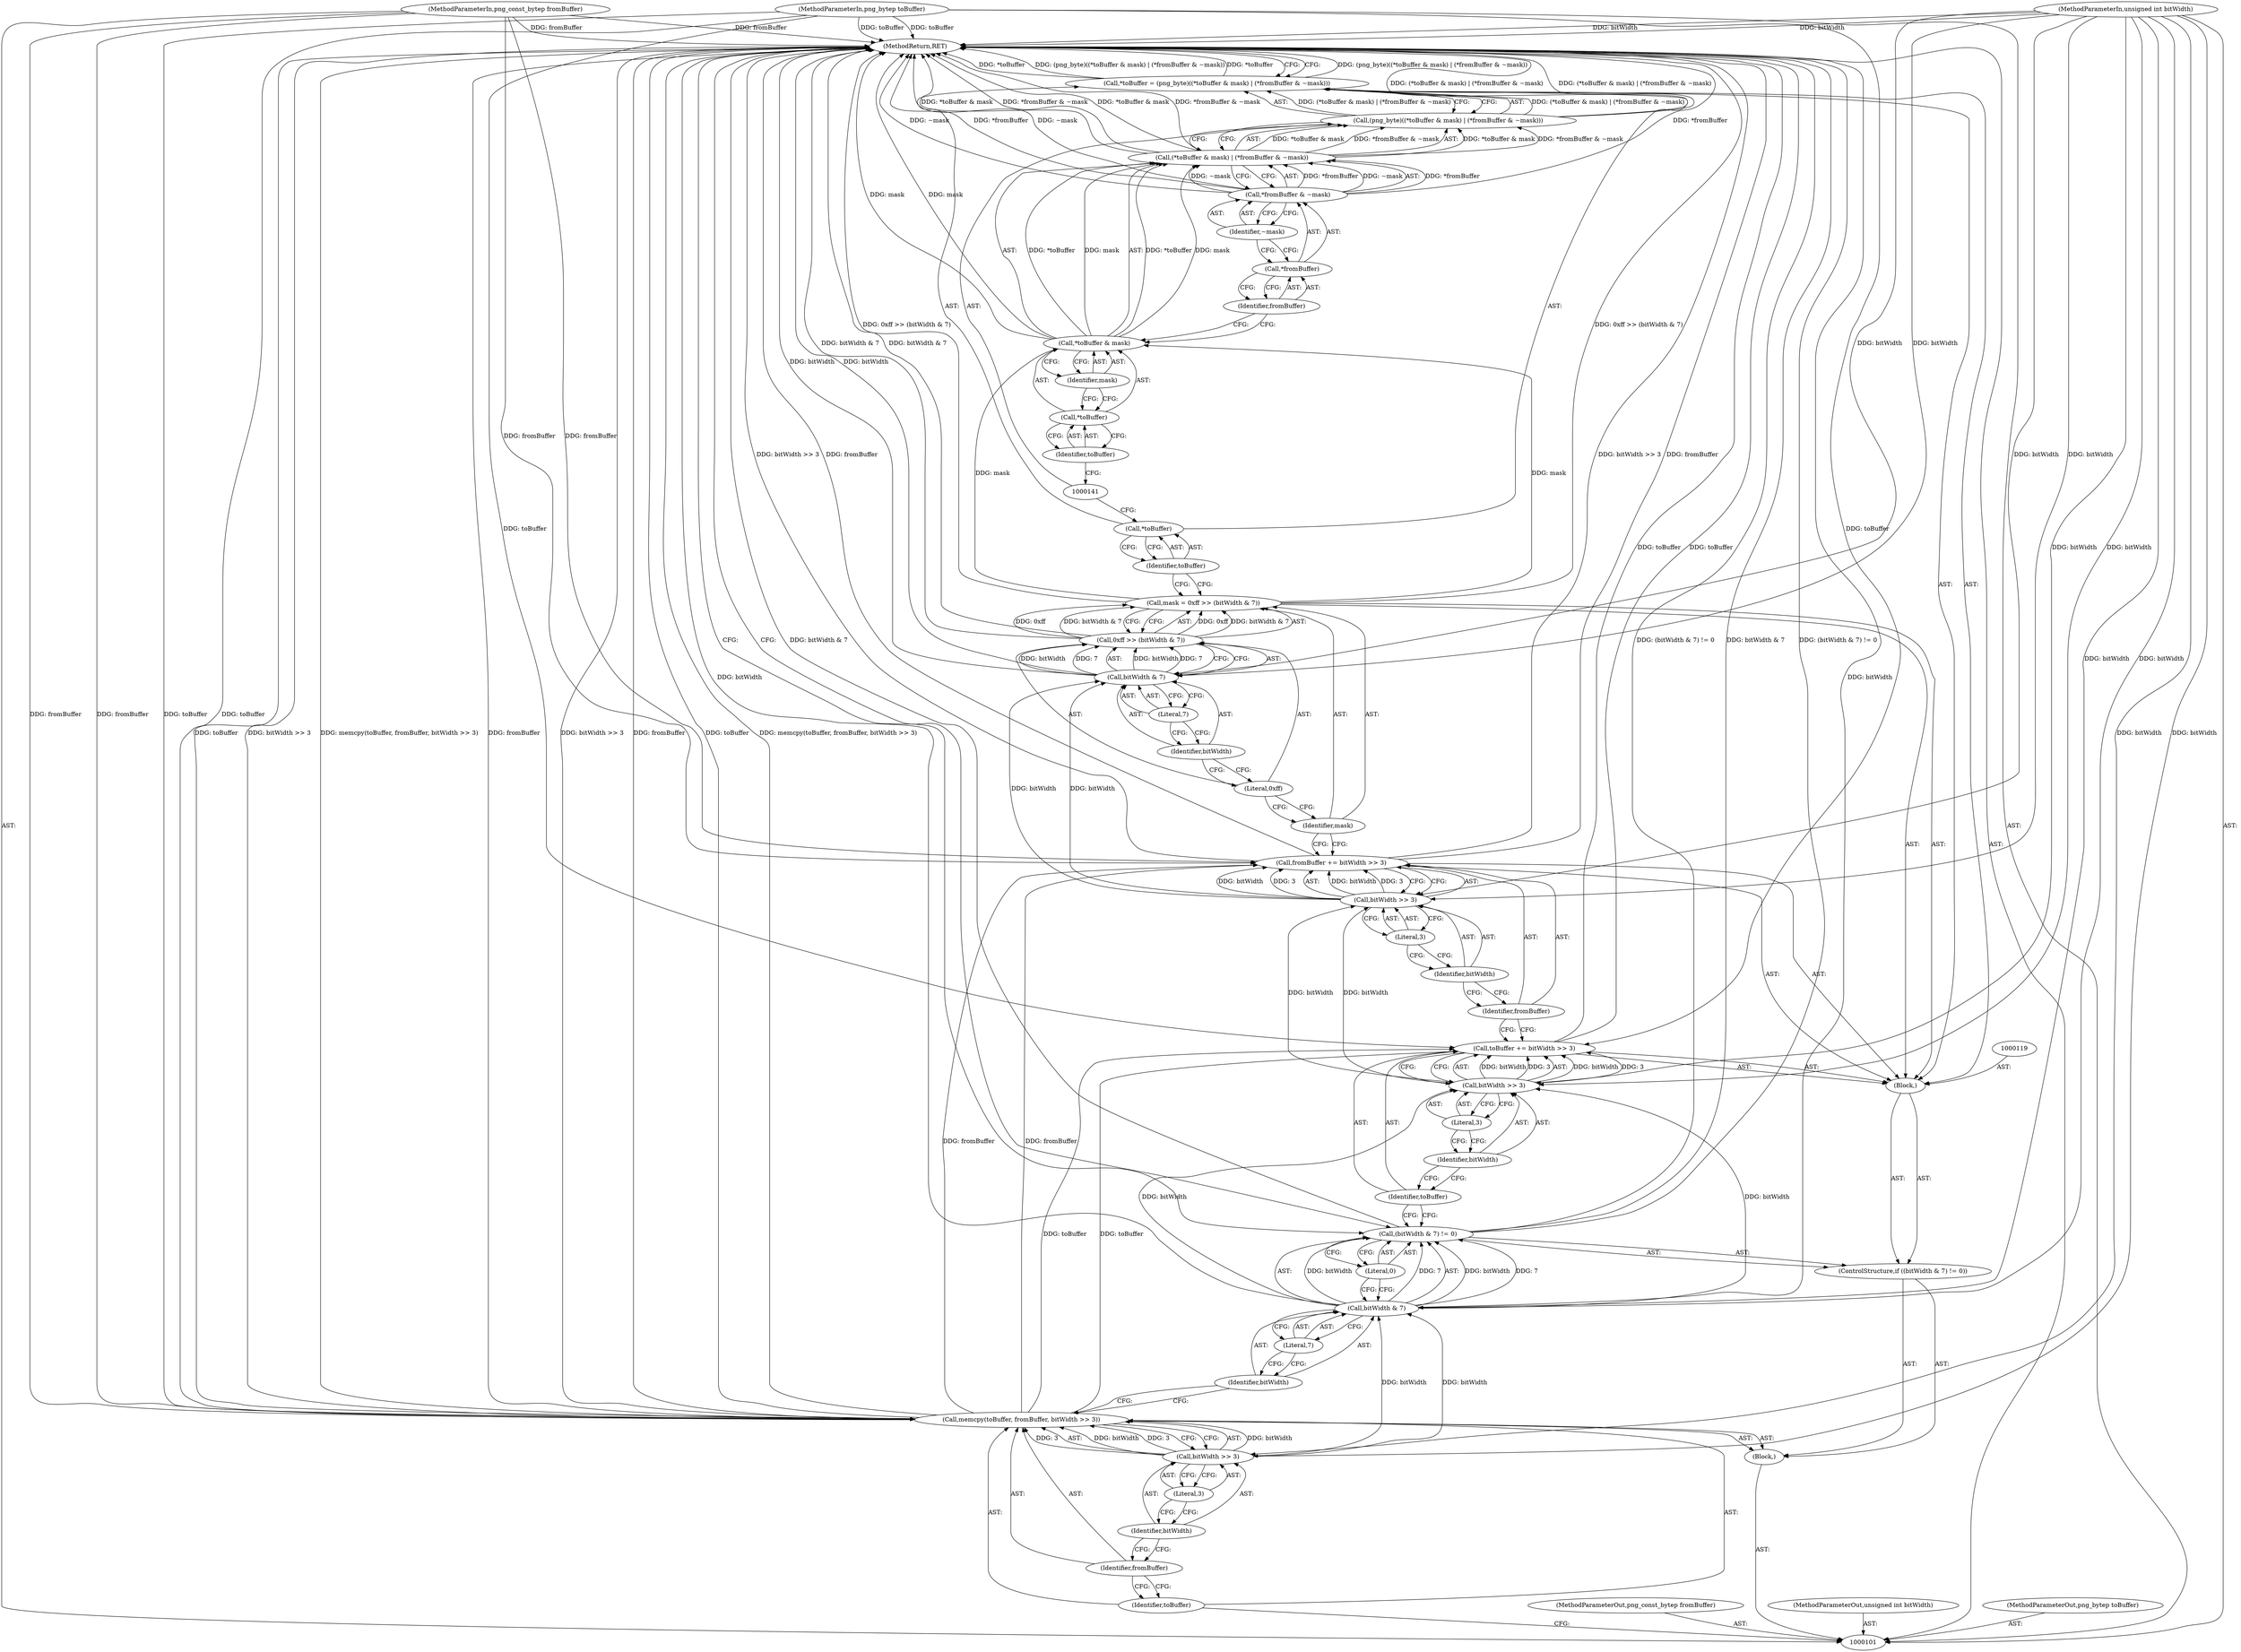 digraph "1_Android_9d4853418ab2f754c2b63e091c29c5529b8b86ca_122" {
"1000151" [label="(MethodReturn,RET)"];
"1000103" [label="(MethodParameterIn,png_const_bytep fromBuffer)"];
"1000206" [label="(MethodParameterOut,png_const_bytep fromBuffer)"];
"1000104" [label="(MethodParameterIn,unsigned int bitWidth)"];
"1000207" [label="(MethodParameterOut,unsigned int bitWidth)"];
"1000102" [label="(MethodParameterIn,png_bytep toBuffer)"];
"1000205" [label="(MethodParameterOut,png_bytep toBuffer)"];
"1000122" [label="(Call,bitWidth >> 3)"];
"1000123" [label="(Identifier,bitWidth)"];
"1000124" [label="(Literal,3)"];
"1000120" [label="(Call,toBuffer += bitWidth >> 3)"];
"1000121" [label="(Identifier,toBuffer)"];
"1000127" [label="(Call,bitWidth >> 3)"];
"1000128" [label="(Identifier,bitWidth)"];
"1000129" [label="(Literal,3)"];
"1000125" [label="(Call,fromBuffer += bitWidth >> 3)"];
"1000126" [label="(Identifier,fromBuffer)"];
"1000132" [label="(Call,0xff >> (bitWidth & 7))"];
"1000133" [label="(Literal,0xff)"];
"1000134" [label="(Call,bitWidth & 7)"];
"1000135" [label="(Identifier,bitWidth)"];
"1000136" [label="(Literal,7)"];
"1000130" [label="(Call,mask = 0xff >> (bitWidth & 7))"];
"1000131" [label="(Identifier,mask)"];
"1000140" [label="(Call,(png_byte)((*toBuffer & mask) | (*fromBuffer & ~mask)))"];
"1000142" [label="(Call,(*toBuffer & mask) | (*fromBuffer & ~mask))"];
"1000143" [label="(Call,*toBuffer & mask)"];
"1000144" [label="(Call,*toBuffer)"];
"1000145" [label="(Identifier,toBuffer)"];
"1000146" [label="(Identifier,mask)"];
"1000147" [label="(Call,*fromBuffer & ~mask)"];
"1000148" [label="(Call,*fromBuffer)"];
"1000149" [label="(Identifier,fromBuffer)"];
"1000150" [label="(Identifier,~mask)"];
"1000137" [label="(Call,*toBuffer = (png_byte)((*toBuffer & mask) | (*fromBuffer & ~mask)))"];
"1000138" [label="(Call,*toBuffer)"];
"1000139" [label="(Identifier,toBuffer)"];
"1000105" [label="(Block,)"];
"1000107" [label="(Identifier,toBuffer)"];
"1000108" [label="(Identifier,fromBuffer)"];
"1000109" [label="(Call,bitWidth >> 3)"];
"1000110" [label="(Identifier,bitWidth)"];
"1000106" [label="(Call,memcpy(toBuffer, fromBuffer, bitWidth >> 3))"];
"1000111" [label="(Literal,3)"];
"1000112" [label="(ControlStructure,if ((bitWidth & 7) != 0))"];
"1000116" [label="(Literal,7)"];
"1000117" [label="(Literal,0)"];
"1000113" [label="(Call,(bitWidth & 7) != 0)"];
"1000114" [label="(Call,bitWidth & 7)"];
"1000115" [label="(Identifier,bitWidth)"];
"1000118" [label="(Block,)"];
"1000151" -> "1000101"  [label="AST: "];
"1000151" -> "1000137"  [label="CFG: "];
"1000151" -> "1000113"  [label="CFG: "];
"1000140" -> "1000151"  [label="DDG: (*toBuffer & mask) | (*fromBuffer & ~mask)"];
"1000106" -> "1000151"  [label="DDG: fromBuffer"];
"1000106" -> "1000151"  [label="DDG: toBuffer"];
"1000106" -> "1000151"  [label="DDG: memcpy(toBuffer, fromBuffer, bitWidth >> 3)"];
"1000106" -> "1000151"  [label="DDG: bitWidth >> 3"];
"1000104" -> "1000151"  [label="DDG: bitWidth"];
"1000113" -> "1000151"  [label="DDG: bitWidth & 7"];
"1000113" -> "1000151"  [label="DDG: (bitWidth & 7) != 0"];
"1000130" -> "1000151"  [label="DDG: 0xff >> (bitWidth & 7)"];
"1000137" -> "1000151"  [label="DDG: (png_byte)((*toBuffer & mask) | (*fromBuffer & ~mask))"];
"1000137" -> "1000151"  [label="DDG: *toBuffer"];
"1000147" -> "1000151"  [label="DDG: *fromBuffer"];
"1000147" -> "1000151"  [label="DDG: ~mask"];
"1000125" -> "1000151"  [label="DDG: bitWidth >> 3"];
"1000125" -> "1000151"  [label="DDG: fromBuffer"];
"1000102" -> "1000151"  [label="DDG: toBuffer"];
"1000142" -> "1000151"  [label="DDG: *toBuffer & mask"];
"1000142" -> "1000151"  [label="DDG: *fromBuffer & ~mask"];
"1000143" -> "1000151"  [label="DDG: mask"];
"1000103" -> "1000151"  [label="DDG: fromBuffer"];
"1000132" -> "1000151"  [label="DDG: bitWidth & 7"];
"1000114" -> "1000151"  [label="DDG: bitWidth"];
"1000120" -> "1000151"  [label="DDG: toBuffer"];
"1000134" -> "1000151"  [label="DDG: bitWidth"];
"1000103" -> "1000101"  [label="AST: "];
"1000103" -> "1000151"  [label="DDG: fromBuffer"];
"1000103" -> "1000106"  [label="DDG: fromBuffer"];
"1000103" -> "1000125"  [label="DDG: fromBuffer"];
"1000206" -> "1000101"  [label="AST: "];
"1000104" -> "1000101"  [label="AST: "];
"1000104" -> "1000151"  [label="DDG: bitWidth"];
"1000104" -> "1000109"  [label="DDG: bitWidth"];
"1000104" -> "1000114"  [label="DDG: bitWidth"];
"1000104" -> "1000122"  [label="DDG: bitWidth"];
"1000104" -> "1000127"  [label="DDG: bitWidth"];
"1000104" -> "1000134"  [label="DDG: bitWidth"];
"1000207" -> "1000101"  [label="AST: "];
"1000102" -> "1000101"  [label="AST: "];
"1000102" -> "1000151"  [label="DDG: toBuffer"];
"1000102" -> "1000106"  [label="DDG: toBuffer"];
"1000102" -> "1000120"  [label="DDG: toBuffer"];
"1000205" -> "1000101"  [label="AST: "];
"1000122" -> "1000120"  [label="AST: "];
"1000122" -> "1000124"  [label="CFG: "];
"1000123" -> "1000122"  [label="AST: "];
"1000124" -> "1000122"  [label="AST: "];
"1000120" -> "1000122"  [label="CFG: "];
"1000122" -> "1000120"  [label="DDG: bitWidth"];
"1000122" -> "1000120"  [label="DDG: 3"];
"1000114" -> "1000122"  [label="DDG: bitWidth"];
"1000104" -> "1000122"  [label="DDG: bitWidth"];
"1000122" -> "1000127"  [label="DDG: bitWidth"];
"1000123" -> "1000122"  [label="AST: "];
"1000123" -> "1000121"  [label="CFG: "];
"1000124" -> "1000123"  [label="CFG: "];
"1000124" -> "1000122"  [label="AST: "];
"1000124" -> "1000123"  [label="CFG: "];
"1000122" -> "1000124"  [label="CFG: "];
"1000120" -> "1000118"  [label="AST: "];
"1000120" -> "1000122"  [label="CFG: "];
"1000121" -> "1000120"  [label="AST: "];
"1000122" -> "1000120"  [label="AST: "];
"1000126" -> "1000120"  [label="CFG: "];
"1000120" -> "1000151"  [label="DDG: toBuffer"];
"1000122" -> "1000120"  [label="DDG: bitWidth"];
"1000122" -> "1000120"  [label="DDG: 3"];
"1000106" -> "1000120"  [label="DDG: toBuffer"];
"1000102" -> "1000120"  [label="DDG: toBuffer"];
"1000121" -> "1000120"  [label="AST: "];
"1000121" -> "1000113"  [label="CFG: "];
"1000123" -> "1000121"  [label="CFG: "];
"1000127" -> "1000125"  [label="AST: "];
"1000127" -> "1000129"  [label="CFG: "];
"1000128" -> "1000127"  [label="AST: "];
"1000129" -> "1000127"  [label="AST: "];
"1000125" -> "1000127"  [label="CFG: "];
"1000127" -> "1000125"  [label="DDG: bitWidth"];
"1000127" -> "1000125"  [label="DDG: 3"];
"1000122" -> "1000127"  [label="DDG: bitWidth"];
"1000104" -> "1000127"  [label="DDG: bitWidth"];
"1000127" -> "1000134"  [label="DDG: bitWidth"];
"1000128" -> "1000127"  [label="AST: "];
"1000128" -> "1000126"  [label="CFG: "];
"1000129" -> "1000128"  [label="CFG: "];
"1000129" -> "1000127"  [label="AST: "];
"1000129" -> "1000128"  [label="CFG: "];
"1000127" -> "1000129"  [label="CFG: "];
"1000125" -> "1000118"  [label="AST: "];
"1000125" -> "1000127"  [label="CFG: "];
"1000126" -> "1000125"  [label="AST: "];
"1000127" -> "1000125"  [label="AST: "];
"1000131" -> "1000125"  [label="CFG: "];
"1000125" -> "1000151"  [label="DDG: bitWidth >> 3"];
"1000125" -> "1000151"  [label="DDG: fromBuffer"];
"1000127" -> "1000125"  [label="DDG: bitWidth"];
"1000127" -> "1000125"  [label="DDG: 3"];
"1000106" -> "1000125"  [label="DDG: fromBuffer"];
"1000103" -> "1000125"  [label="DDG: fromBuffer"];
"1000126" -> "1000125"  [label="AST: "];
"1000126" -> "1000120"  [label="CFG: "];
"1000128" -> "1000126"  [label="CFG: "];
"1000132" -> "1000130"  [label="AST: "];
"1000132" -> "1000134"  [label="CFG: "];
"1000133" -> "1000132"  [label="AST: "];
"1000134" -> "1000132"  [label="AST: "];
"1000130" -> "1000132"  [label="CFG: "];
"1000132" -> "1000151"  [label="DDG: bitWidth & 7"];
"1000132" -> "1000130"  [label="DDG: 0xff"];
"1000132" -> "1000130"  [label="DDG: bitWidth & 7"];
"1000134" -> "1000132"  [label="DDG: bitWidth"];
"1000134" -> "1000132"  [label="DDG: 7"];
"1000133" -> "1000132"  [label="AST: "];
"1000133" -> "1000131"  [label="CFG: "];
"1000135" -> "1000133"  [label="CFG: "];
"1000134" -> "1000132"  [label="AST: "];
"1000134" -> "1000136"  [label="CFG: "];
"1000135" -> "1000134"  [label="AST: "];
"1000136" -> "1000134"  [label="AST: "];
"1000132" -> "1000134"  [label="CFG: "];
"1000134" -> "1000151"  [label="DDG: bitWidth"];
"1000134" -> "1000132"  [label="DDG: bitWidth"];
"1000134" -> "1000132"  [label="DDG: 7"];
"1000127" -> "1000134"  [label="DDG: bitWidth"];
"1000104" -> "1000134"  [label="DDG: bitWidth"];
"1000135" -> "1000134"  [label="AST: "];
"1000135" -> "1000133"  [label="CFG: "];
"1000136" -> "1000135"  [label="CFG: "];
"1000136" -> "1000134"  [label="AST: "];
"1000136" -> "1000135"  [label="CFG: "];
"1000134" -> "1000136"  [label="CFG: "];
"1000130" -> "1000118"  [label="AST: "];
"1000130" -> "1000132"  [label="CFG: "];
"1000131" -> "1000130"  [label="AST: "];
"1000132" -> "1000130"  [label="AST: "];
"1000139" -> "1000130"  [label="CFG: "];
"1000130" -> "1000151"  [label="DDG: 0xff >> (bitWidth & 7)"];
"1000132" -> "1000130"  [label="DDG: 0xff"];
"1000132" -> "1000130"  [label="DDG: bitWidth & 7"];
"1000130" -> "1000143"  [label="DDG: mask"];
"1000131" -> "1000130"  [label="AST: "];
"1000131" -> "1000125"  [label="CFG: "];
"1000133" -> "1000131"  [label="CFG: "];
"1000140" -> "1000137"  [label="AST: "];
"1000140" -> "1000142"  [label="CFG: "];
"1000141" -> "1000140"  [label="AST: "];
"1000142" -> "1000140"  [label="AST: "];
"1000137" -> "1000140"  [label="CFG: "];
"1000140" -> "1000151"  [label="DDG: (*toBuffer & mask) | (*fromBuffer & ~mask)"];
"1000140" -> "1000137"  [label="DDG: (*toBuffer & mask) | (*fromBuffer & ~mask)"];
"1000142" -> "1000140"  [label="DDG: *toBuffer & mask"];
"1000142" -> "1000140"  [label="DDG: *fromBuffer & ~mask"];
"1000142" -> "1000140"  [label="AST: "];
"1000142" -> "1000147"  [label="CFG: "];
"1000143" -> "1000142"  [label="AST: "];
"1000147" -> "1000142"  [label="AST: "];
"1000140" -> "1000142"  [label="CFG: "];
"1000142" -> "1000151"  [label="DDG: *toBuffer & mask"];
"1000142" -> "1000151"  [label="DDG: *fromBuffer & ~mask"];
"1000142" -> "1000140"  [label="DDG: *toBuffer & mask"];
"1000142" -> "1000140"  [label="DDG: *fromBuffer & ~mask"];
"1000143" -> "1000142"  [label="DDG: *toBuffer"];
"1000143" -> "1000142"  [label="DDG: mask"];
"1000147" -> "1000142"  [label="DDG: *fromBuffer"];
"1000147" -> "1000142"  [label="DDG: ~mask"];
"1000143" -> "1000142"  [label="AST: "];
"1000143" -> "1000146"  [label="CFG: "];
"1000144" -> "1000143"  [label="AST: "];
"1000146" -> "1000143"  [label="AST: "];
"1000149" -> "1000143"  [label="CFG: "];
"1000143" -> "1000151"  [label="DDG: mask"];
"1000143" -> "1000142"  [label="DDG: *toBuffer"];
"1000143" -> "1000142"  [label="DDG: mask"];
"1000130" -> "1000143"  [label="DDG: mask"];
"1000144" -> "1000143"  [label="AST: "];
"1000144" -> "1000145"  [label="CFG: "];
"1000145" -> "1000144"  [label="AST: "];
"1000146" -> "1000144"  [label="CFG: "];
"1000145" -> "1000144"  [label="AST: "];
"1000145" -> "1000141"  [label="CFG: "];
"1000144" -> "1000145"  [label="CFG: "];
"1000146" -> "1000143"  [label="AST: "];
"1000146" -> "1000144"  [label="CFG: "];
"1000143" -> "1000146"  [label="CFG: "];
"1000147" -> "1000142"  [label="AST: "];
"1000147" -> "1000150"  [label="CFG: "];
"1000148" -> "1000147"  [label="AST: "];
"1000150" -> "1000147"  [label="AST: "];
"1000142" -> "1000147"  [label="CFG: "];
"1000147" -> "1000151"  [label="DDG: *fromBuffer"];
"1000147" -> "1000151"  [label="DDG: ~mask"];
"1000147" -> "1000142"  [label="DDG: *fromBuffer"];
"1000147" -> "1000142"  [label="DDG: ~mask"];
"1000148" -> "1000147"  [label="AST: "];
"1000148" -> "1000149"  [label="CFG: "];
"1000149" -> "1000148"  [label="AST: "];
"1000150" -> "1000148"  [label="CFG: "];
"1000149" -> "1000148"  [label="AST: "];
"1000149" -> "1000143"  [label="CFG: "];
"1000148" -> "1000149"  [label="CFG: "];
"1000150" -> "1000147"  [label="AST: "];
"1000150" -> "1000148"  [label="CFG: "];
"1000147" -> "1000150"  [label="CFG: "];
"1000137" -> "1000118"  [label="AST: "];
"1000137" -> "1000140"  [label="CFG: "];
"1000138" -> "1000137"  [label="AST: "];
"1000140" -> "1000137"  [label="AST: "];
"1000151" -> "1000137"  [label="CFG: "];
"1000137" -> "1000151"  [label="DDG: (png_byte)((*toBuffer & mask) | (*fromBuffer & ~mask))"];
"1000137" -> "1000151"  [label="DDG: *toBuffer"];
"1000140" -> "1000137"  [label="DDG: (*toBuffer & mask) | (*fromBuffer & ~mask)"];
"1000138" -> "1000137"  [label="AST: "];
"1000138" -> "1000139"  [label="CFG: "];
"1000139" -> "1000138"  [label="AST: "];
"1000141" -> "1000138"  [label="CFG: "];
"1000139" -> "1000138"  [label="AST: "];
"1000139" -> "1000130"  [label="CFG: "];
"1000138" -> "1000139"  [label="CFG: "];
"1000105" -> "1000101"  [label="AST: "];
"1000106" -> "1000105"  [label="AST: "];
"1000112" -> "1000105"  [label="AST: "];
"1000107" -> "1000106"  [label="AST: "];
"1000107" -> "1000101"  [label="CFG: "];
"1000108" -> "1000107"  [label="CFG: "];
"1000108" -> "1000106"  [label="AST: "];
"1000108" -> "1000107"  [label="CFG: "];
"1000110" -> "1000108"  [label="CFG: "];
"1000109" -> "1000106"  [label="AST: "];
"1000109" -> "1000111"  [label="CFG: "];
"1000110" -> "1000109"  [label="AST: "];
"1000111" -> "1000109"  [label="AST: "];
"1000106" -> "1000109"  [label="CFG: "];
"1000109" -> "1000106"  [label="DDG: bitWidth"];
"1000109" -> "1000106"  [label="DDG: 3"];
"1000104" -> "1000109"  [label="DDG: bitWidth"];
"1000109" -> "1000114"  [label="DDG: bitWidth"];
"1000110" -> "1000109"  [label="AST: "];
"1000110" -> "1000108"  [label="CFG: "];
"1000111" -> "1000110"  [label="CFG: "];
"1000106" -> "1000105"  [label="AST: "];
"1000106" -> "1000109"  [label="CFG: "];
"1000107" -> "1000106"  [label="AST: "];
"1000108" -> "1000106"  [label="AST: "];
"1000109" -> "1000106"  [label="AST: "];
"1000115" -> "1000106"  [label="CFG: "];
"1000106" -> "1000151"  [label="DDG: fromBuffer"];
"1000106" -> "1000151"  [label="DDG: toBuffer"];
"1000106" -> "1000151"  [label="DDG: memcpy(toBuffer, fromBuffer, bitWidth >> 3)"];
"1000106" -> "1000151"  [label="DDG: bitWidth >> 3"];
"1000102" -> "1000106"  [label="DDG: toBuffer"];
"1000103" -> "1000106"  [label="DDG: fromBuffer"];
"1000109" -> "1000106"  [label="DDG: bitWidth"];
"1000109" -> "1000106"  [label="DDG: 3"];
"1000106" -> "1000120"  [label="DDG: toBuffer"];
"1000106" -> "1000125"  [label="DDG: fromBuffer"];
"1000111" -> "1000109"  [label="AST: "];
"1000111" -> "1000110"  [label="CFG: "];
"1000109" -> "1000111"  [label="CFG: "];
"1000112" -> "1000105"  [label="AST: "];
"1000113" -> "1000112"  [label="AST: "];
"1000118" -> "1000112"  [label="AST: "];
"1000116" -> "1000114"  [label="AST: "];
"1000116" -> "1000115"  [label="CFG: "];
"1000114" -> "1000116"  [label="CFG: "];
"1000117" -> "1000113"  [label="AST: "];
"1000117" -> "1000114"  [label="CFG: "];
"1000113" -> "1000117"  [label="CFG: "];
"1000113" -> "1000112"  [label="AST: "];
"1000113" -> "1000117"  [label="CFG: "];
"1000114" -> "1000113"  [label="AST: "];
"1000117" -> "1000113"  [label="AST: "];
"1000121" -> "1000113"  [label="CFG: "];
"1000151" -> "1000113"  [label="CFG: "];
"1000113" -> "1000151"  [label="DDG: bitWidth & 7"];
"1000113" -> "1000151"  [label="DDG: (bitWidth & 7) != 0"];
"1000114" -> "1000113"  [label="DDG: bitWidth"];
"1000114" -> "1000113"  [label="DDG: 7"];
"1000114" -> "1000113"  [label="AST: "];
"1000114" -> "1000116"  [label="CFG: "];
"1000115" -> "1000114"  [label="AST: "];
"1000116" -> "1000114"  [label="AST: "];
"1000117" -> "1000114"  [label="CFG: "];
"1000114" -> "1000151"  [label="DDG: bitWidth"];
"1000114" -> "1000113"  [label="DDG: bitWidth"];
"1000114" -> "1000113"  [label="DDG: 7"];
"1000109" -> "1000114"  [label="DDG: bitWidth"];
"1000104" -> "1000114"  [label="DDG: bitWidth"];
"1000114" -> "1000122"  [label="DDG: bitWidth"];
"1000115" -> "1000114"  [label="AST: "];
"1000115" -> "1000106"  [label="CFG: "];
"1000116" -> "1000115"  [label="CFG: "];
"1000118" -> "1000112"  [label="AST: "];
"1000119" -> "1000118"  [label="AST: "];
"1000120" -> "1000118"  [label="AST: "];
"1000125" -> "1000118"  [label="AST: "];
"1000130" -> "1000118"  [label="AST: "];
"1000137" -> "1000118"  [label="AST: "];
}
